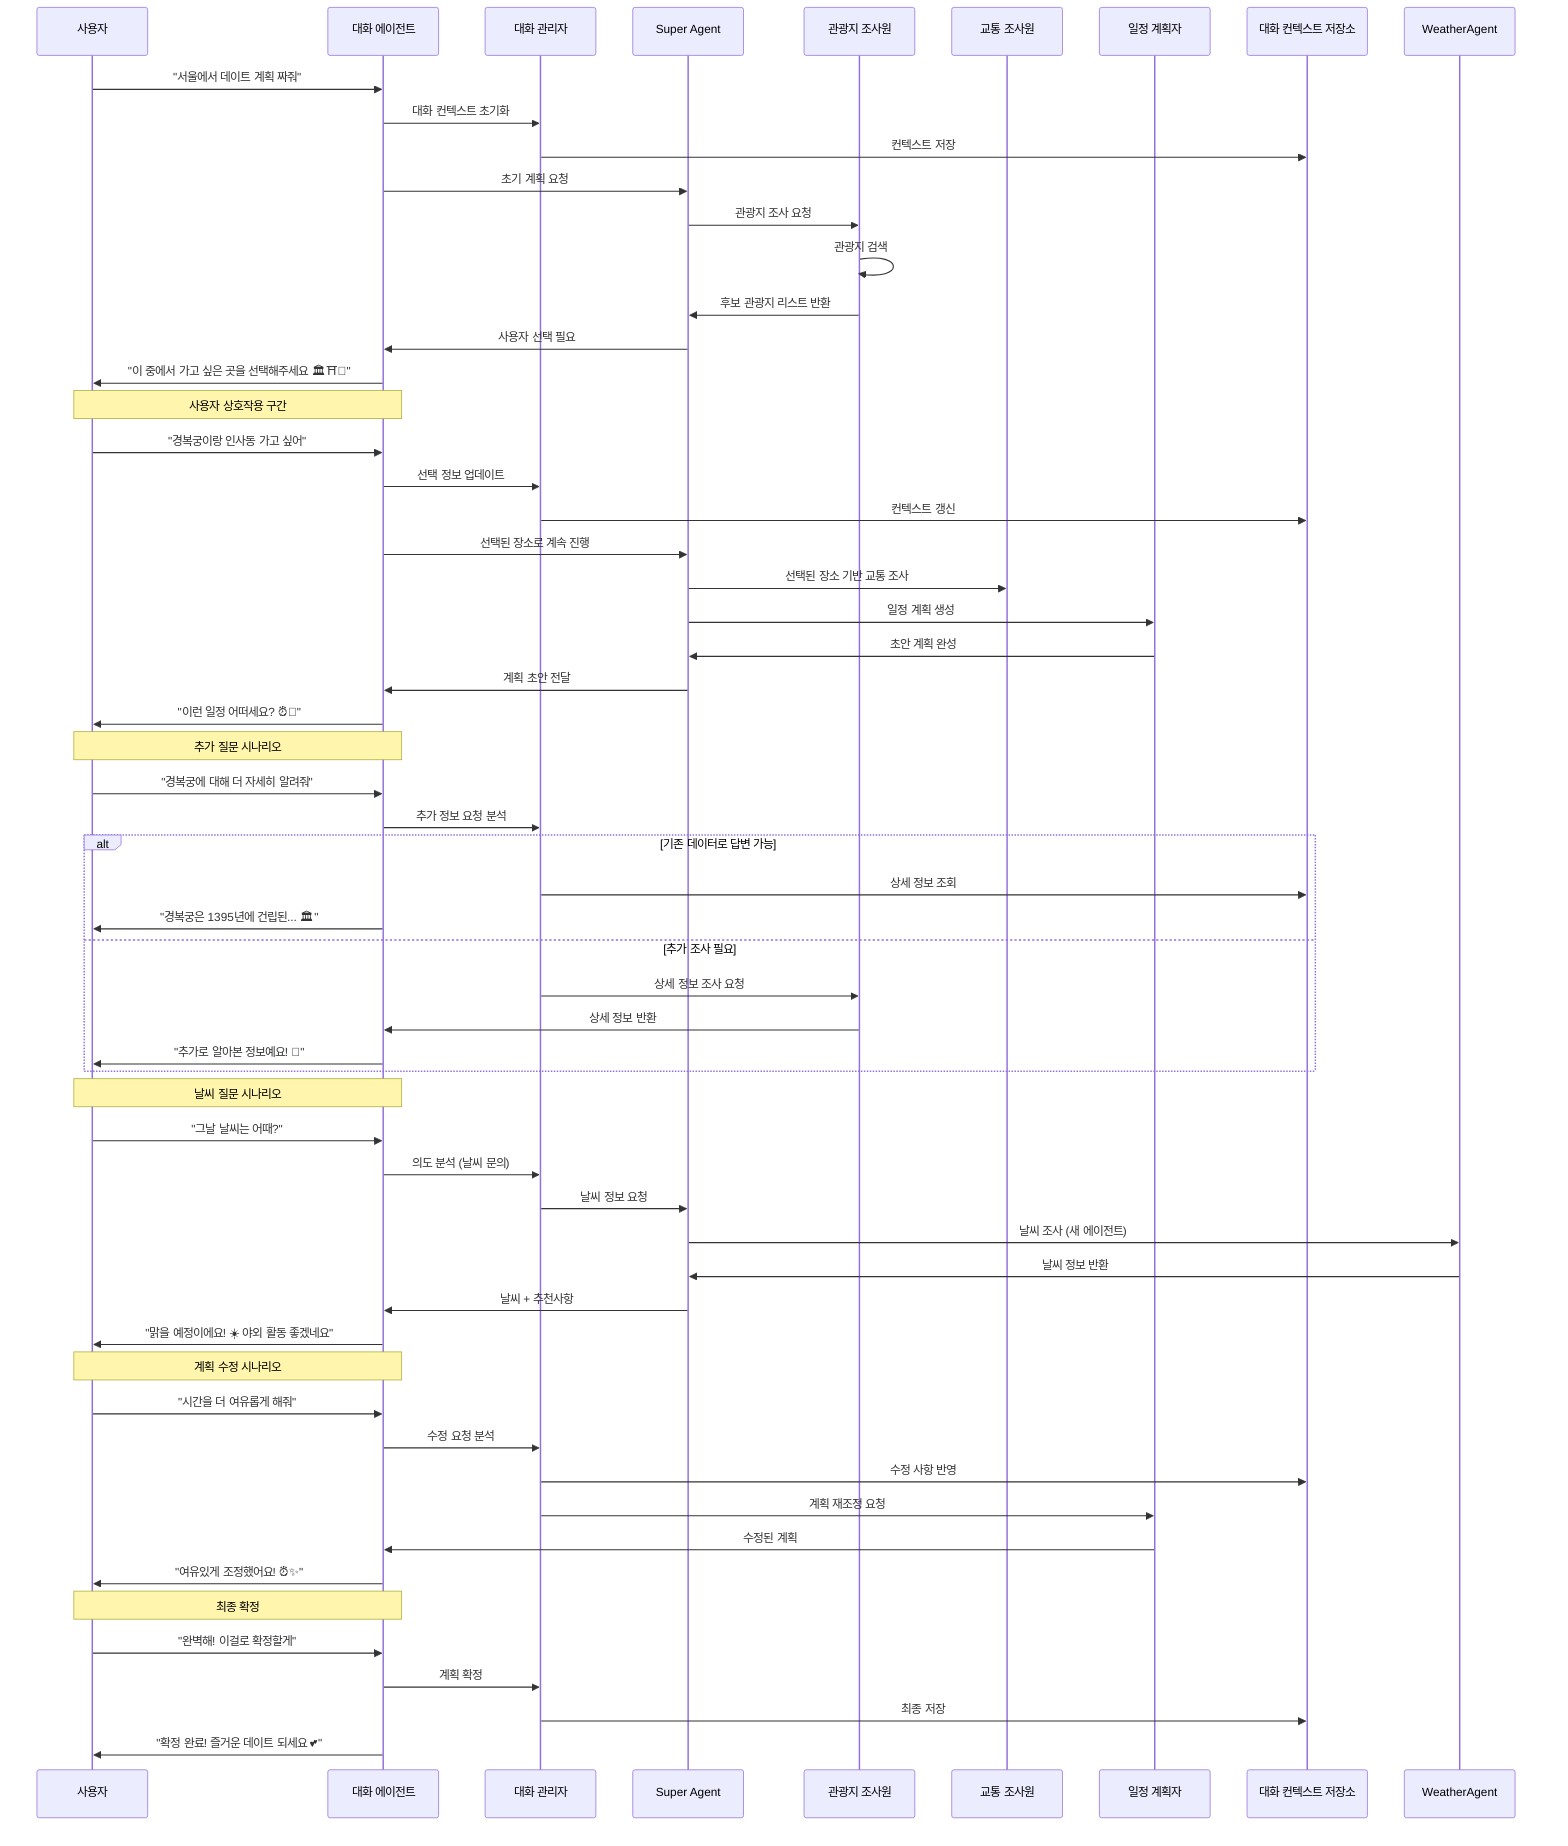 sequenceDiagram
    participant User as 사용자
    participant DialogAgent as 대화 에이전트
    participant ConversationManager as 대화 관리자
    participant SuperAgent as Super Agent
    participant TouristAgent as 관광지 조사원
    participant TransportAgent as 교통 조사원
    participant PlannerAgent as 일정 계획자
    participant ContextStore as 대화 컨텍스트 저장소

    User->>DialogAgent: "서울에서 데이트 계획 짜줘"
    DialogAgent->>ConversationManager: 대화 컨텍스트 초기화
    ConversationManager->>ContextStore: 컨텍스트 저장
    
    DialogAgent->>SuperAgent: 초기 계획 요청
    SuperAgent->>TouristAgent: 관광지 조사 요청
    
    TouristAgent->>TouristAgent: 관광지 검색
    TouristAgent->>SuperAgent: 후보 관광지 리스트 반환
    
    SuperAgent->>DialogAgent: 사용자 선택 필요
    DialogAgent->>User: "이 중에서 가고 싶은 곳을 선택해주세요 🏛️⛩️🎨"
    
    Note over User,DialogAgent: 사용자 상호작용 구간
    User->>DialogAgent: "경복궁이랑 인사동 가고 싶어"
    DialogAgent->>ConversationManager: 선택 정보 업데이트
    ConversationManager->>ContextStore: 컨텍스트 갱신
    
    DialogAgent->>SuperAgent: 선택된 장소로 계속 진행
    SuperAgent->>TransportAgent: 선택된 장소 기반 교통 조사
    SuperAgent->>PlannerAgent: 일정 계획 생성
    
    PlannerAgent->>SuperAgent: 초안 계획 완성
    SuperAgent->>DialogAgent: 계획 초안 전달
    DialogAgent->>User: "이런 일정 어떠세요? ⏰📍"
    
    Note over User,DialogAgent: 추가 질문 시나리오
    User->>DialogAgent: "경복궁에 대해 더 자세히 알려줘"
    DialogAgent->>ConversationManager: 추가 정보 요청 분석
    
    alt 기존 데이터로 답변 가능
        ConversationManager->>ContextStore: 상세 정보 조회
        DialogAgent->>User: "경복궁은 1395년에 건립된... 🏛️"
    else 추가 조사 필요
        ConversationManager->>TouristAgent: 상세 정보 조사 요청
        TouristAgent->>DialogAgent: 상세 정보 반환
        DialogAgent->>User: "추가로 알아본 정보예요! 📖"
    end
    
    Note over User,DialogAgent: 날씨 질문 시나리오
    User->>DialogAgent: "그날 날씨는 어때?"
    DialogAgent->>ConversationManager: 의도 분석 (날씨 문의)
    ConversationManager->>SuperAgent: 날씨 정보 요청
    SuperAgent->>WeatherAgent: 날씨 조사 (새 에이전트)
    WeatherAgent->>SuperAgent: 날씨 정보 반환
    SuperAgent->>DialogAgent: 날씨 + 추천사항
    DialogAgent->>User: "맑을 예정이에요! ☀️ 야외 활동 좋겠네요"
    
    Note over User,DialogAgent: 계획 수정 시나리오
    User->>DialogAgent: "시간을 더 여유롭게 해줘"
    DialogAgent->>ConversationManager: 수정 요청 분석
    ConversationManager->>ContextStore: 수정 사항 반영
    ConversationManager->>PlannerAgent: 계획 재조정 요청
    PlannerAgent->>DialogAgent: 수정된 계획
    DialogAgent->>User: "여유있게 조정했어요! ⏰✨"
    
    Note over User,DialogAgent: 최종 확정
    User->>DialogAgent: "완벽해! 이걸로 확정할게"
    DialogAgent->>ConversationManager: 계획 확정
    ConversationManager->>ContextStore: 최종 저장
    DialogAgent->>User: "확정 완료! 즐거운 데이트 되세요 💕"